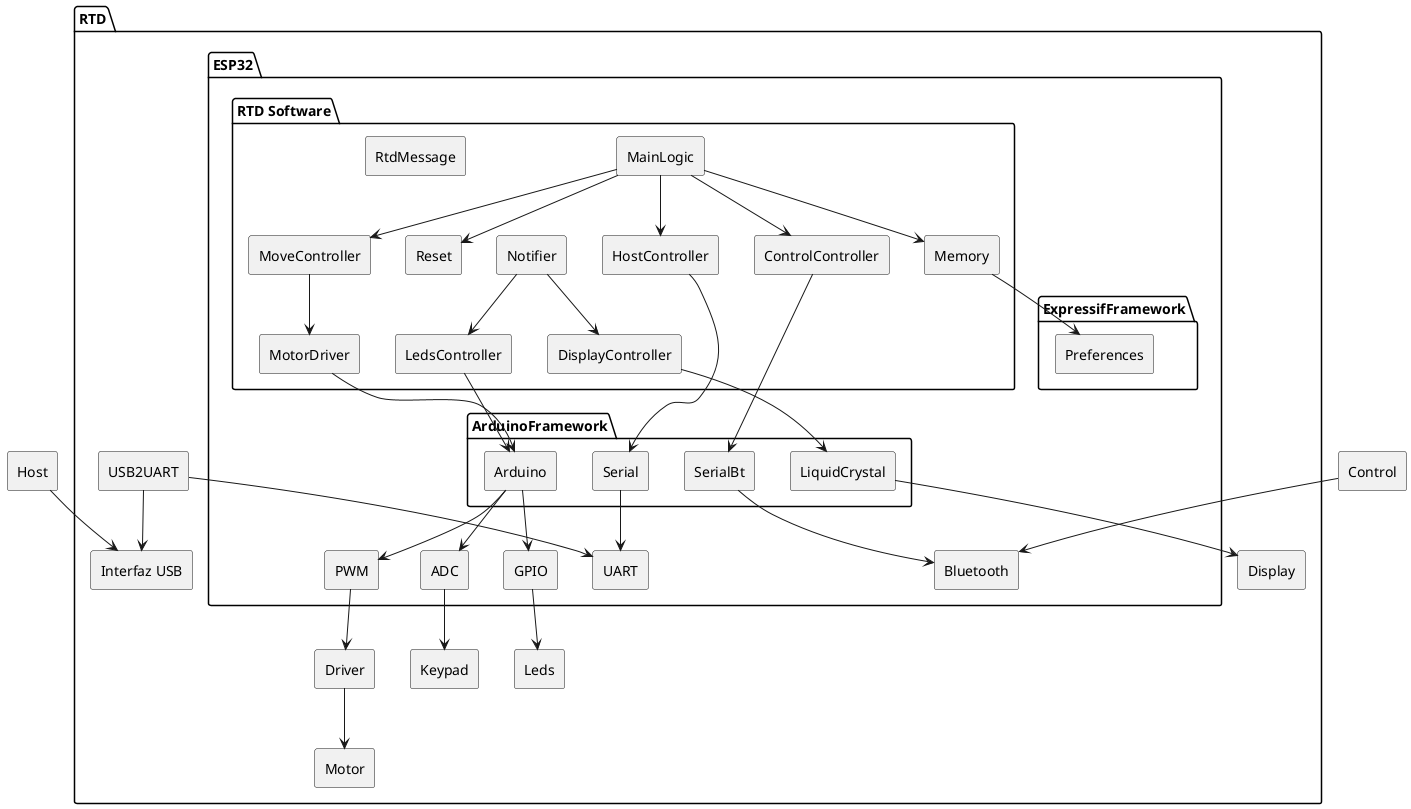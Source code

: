@startuml

rectangle Host
rectangle Control

package "RTD" {
    rectangle Display
    rectangle Driver
    rectangle Keypad
    rectangle Leds
    rectangle Motor
    rectangle USB as "Interfaz USB"
    rectangle USB2UART

    package "ESP32" {
        rectangle ADC
        rectangle Bluetooth
        rectangle GPIO
        rectangle PWM
        rectangle UART

        package "RTD Software" {
            rectangle ControlController
            rectangle DisplayController
            rectangle HostController
            rectangle LedsController
            rectangle MainLogic
            rectangle Memory
            rectangle MotorDriver
            rectangle MoveController
            rectangle Notifier
            rectangle Reset
            rectangle RtdMessage
        }

        package "ArduinoFramework" {
            rectangle Arduino
            rectangle LiquidCrystal
            rectangle Serial
            rectangle SerialBt
        }

        package "ExpressifFramework" {
            rectangle Preferences
        }
    }
}

' An arrow indicates dependency. The left side is the element belonging to that
' section of the system. The sections are external, RTD, ESP32, Arduino, and
' RTD software.

' External
Control --> Bluetooth
Host --> USB

' RTD
Driver --> Motor

' ESP32
ADC --> Keypad
GPIO --> Leds
PWM --> Driver
USB2UART --> USB
USB2UART --> UART

' Arduino
Arduino --> ADC
Arduino --> GPIO
Arduino --> PWM
LiquidCrystal --> Display
Serial --> UART
SerialBt --> Bluetooth

' RTD software
ControlController --> SerialBt
DisplayController --> LiquidCrystal
HostController --> Serial
LedsController --> Arduino
MainLogic --> ControlController
MainLogic --> HostController
MainLogic --> Memory
MainLogic --> MoveController
MainLogic --> Reset
Memory --> Preferences
MoveController --> MotorDriver
MotorDriver --> Arduino
Notifier --> LedsController
Notifier --> DisplayController

' Layout
Reset -[hidden]d-> LedsController

@enduml
